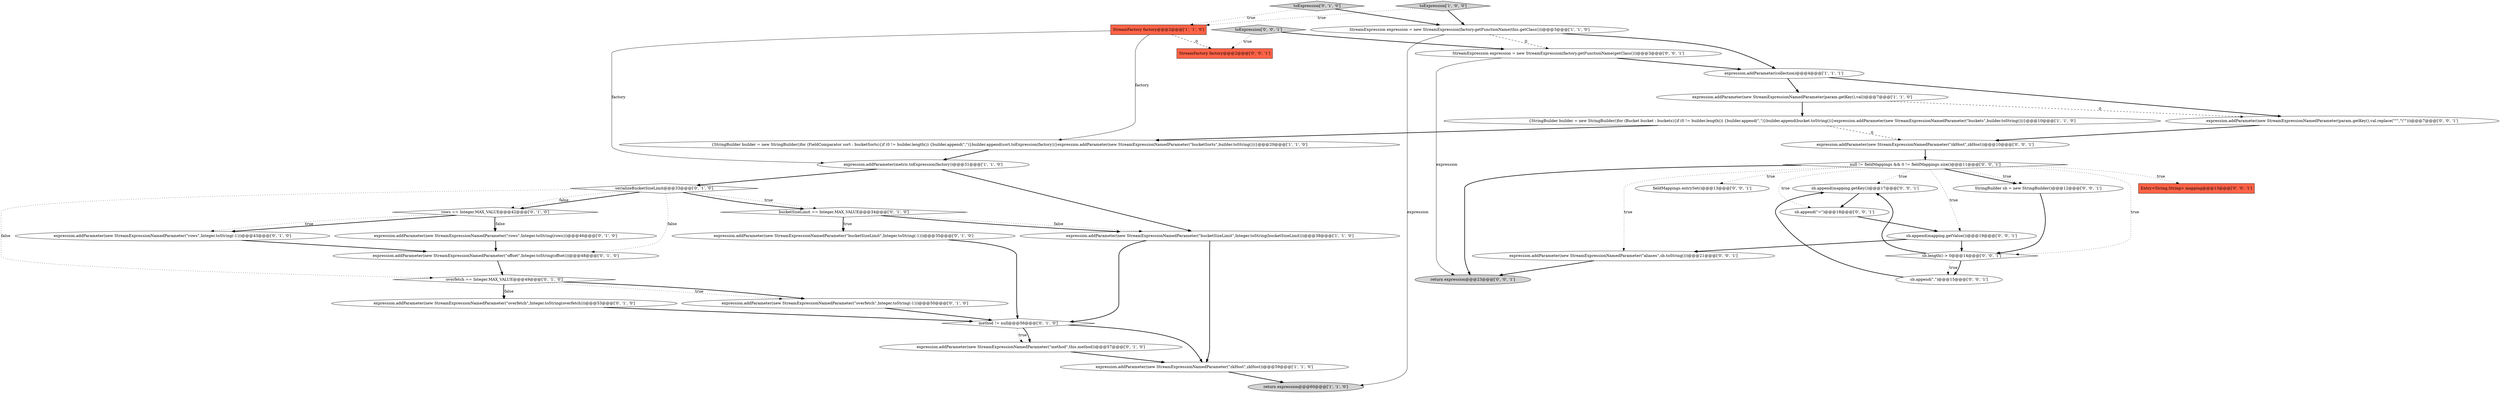 digraph {
12 [style = filled, label = "expression.addParameter(new StreamExpressionNamedParameter(\"rows\",Integer.toString(-1)))@@@43@@@['0', '1', '0']", fillcolor = white, shape = ellipse image = "AAA1AAABBB2BBB"];
33 [style = filled, label = "sb.append(\",\")@@@15@@@['0', '0', '1']", fillcolor = white, shape = ellipse image = "AAA0AAABBB3BBB"];
31 [style = filled, label = "return expression@@@23@@@['0', '0', '1']", fillcolor = lightgray, shape = ellipse image = "AAA0AAABBB3BBB"];
4 [style = filled, label = "expression.addParameter(new StreamExpressionNamedParameter(\"bucketSizeLimit\",Integer.toString(bucketSizeLimit)))@@@38@@@['1', '1', '0']", fillcolor = white, shape = ellipse image = "AAA0AAABBB1BBB"];
8 [style = filled, label = "{StringBuilder builder = new StringBuilder()for (Bucket bucket : buckets){if (0 != builder.length()) {builder.append(\",\")}builder.append(bucket.toString())}expression.addParameter(new StreamExpressionNamedParameter(\"buckets\",builder.toString()))}@@@10@@@['1', '1', '0']", fillcolor = white, shape = ellipse image = "AAA0AAABBB1BBB"];
22 [style = filled, label = "expression.addParameter(new StreamExpressionNamedParameter(\"offset\",Integer.toString(offset)))@@@48@@@['0', '1', '0']", fillcolor = white, shape = ellipse image = "AAA1AAABBB2BBB"];
3 [style = filled, label = "StreamFactory factory@@@2@@@['1', '1', '0']", fillcolor = tomato, shape = box image = "AAA0AAABBB1BBB"];
0 [style = filled, label = "{StringBuilder builder = new StringBuilder()for (FieldComparator sort : bucketSorts){if (0 != builder.length()) {builder.append(\",\")}builder.append(sort.toExpression(factory))}expression.addParameter(new StreamExpressionNamedParameter(\"bucketSorts\",builder.toString()))}@@@20@@@['1', '1', '0']", fillcolor = white, shape = ellipse image = "AAA0AAABBB1BBB"];
1 [style = filled, label = "return expression@@@60@@@['1', '1', '0']", fillcolor = lightgray, shape = ellipse image = "AAA0AAABBB1BBB"];
20 [style = filled, label = "bucketSizeLimit == Integer.MAX_VALUE@@@34@@@['0', '1', '0']", fillcolor = white, shape = diamond image = "AAA1AAABBB2BBB"];
19 [style = filled, label = "expression.addParameter(new StreamExpressionNamedParameter(\"rows\",Integer.toString(rows)))@@@46@@@['0', '1', '0']", fillcolor = white, shape = ellipse image = "AAA1AAABBB2BBB"];
36 [style = filled, label = "fieldMappings.entrySet()@@@13@@@['0', '0', '1']", fillcolor = white, shape = ellipse image = "AAA0AAABBB3BBB"];
14 [style = filled, label = "rows == Integer.MAX_VALUE@@@42@@@['0', '1', '0']", fillcolor = white, shape = diamond image = "AAA1AAABBB2BBB"];
39 [style = filled, label = "sb.append(mapping.getKey())@@@17@@@['0', '0', '1']", fillcolor = white, shape = ellipse image = "AAA0AAABBB3BBB"];
30 [style = filled, label = "sb.length() > 0@@@14@@@['0', '0', '1']", fillcolor = white, shape = diamond image = "AAA0AAABBB3BBB"];
17 [style = filled, label = "toExpression['0', '1', '0']", fillcolor = lightgray, shape = diamond image = "AAA0AAABBB2BBB"];
21 [style = filled, label = "expression.addParameter(new StreamExpressionNamedParameter(\"bucketSizeLimit\",Integer.toString(-1)))@@@35@@@['0', '1', '0']", fillcolor = white, shape = ellipse image = "AAA1AAABBB2BBB"];
35 [style = filled, label = "StreamExpression expression = new StreamExpression(factory.getFunctionName(getClass()))@@@3@@@['0', '0', '1']", fillcolor = white, shape = ellipse image = "AAA0AAABBB3BBB"];
13 [style = filled, label = "serializeBucketSizeLimit@@@33@@@['0', '1', '0']", fillcolor = white, shape = diamond image = "AAA1AAABBB2BBB"];
38 [style = filled, label = "sb.append(mapping.getValue())@@@19@@@['0', '0', '1']", fillcolor = white, shape = ellipse image = "AAA0AAABBB3BBB"];
6 [style = filled, label = "expression.addParameter(new StreamExpressionNamedParameter(param.getKey(),val))@@@7@@@['1', '1', '0']", fillcolor = white, shape = ellipse image = "AAA0AAABBB1BBB"];
5 [style = filled, label = "expression.addParameter(collection)@@@4@@@['1', '1', '1']", fillcolor = white, shape = ellipse image = "AAA0AAABBB1BBB"];
37 [style = filled, label = "expression.addParameter(new StreamExpressionNamedParameter(\"zkHost\",zkHost))@@@10@@@['0', '0', '1']", fillcolor = white, shape = ellipse image = "AAA0AAABBB3BBB"];
11 [style = filled, label = "expression.addParameter(new StreamExpressionNamedParameter(\"overfetch\",Integer.toString(-1)))@@@50@@@['0', '1', '0']", fillcolor = white, shape = ellipse image = "AAA1AAABBB2BBB"];
10 [style = filled, label = "StreamExpression expression = new StreamExpression(factory.getFunctionName(this.getClass()))@@@3@@@['1', '1', '0']", fillcolor = white, shape = ellipse image = "AAA0AAABBB1BBB"];
25 [style = filled, label = "expression.addParameter(new StreamExpressionNamedParameter(\"aliases\",sb.toString()))@@@21@@@['0', '0', '1']", fillcolor = white, shape = ellipse image = "AAA0AAABBB3BBB"];
28 [style = filled, label = "null != fieldMappings && 0 != fieldMappings.size()@@@11@@@['0', '0', '1']", fillcolor = white, shape = diamond image = "AAA0AAABBB3BBB"];
9 [style = filled, label = "expression.addParameter(new StreamExpressionNamedParameter(\"zkHost\",zkHost))@@@59@@@['1', '1', '0']", fillcolor = white, shape = ellipse image = "AAA0AAABBB1BBB"];
32 [style = filled, label = "StringBuilder sb = new StringBuilder()@@@12@@@['0', '0', '1']", fillcolor = white, shape = ellipse image = "AAA0AAABBB3BBB"];
34 [style = filled, label = "Entry<String,String> mapping@@@13@@@['0', '0', '1']", fillcolor = tomato, shape = box image = "AAA0AAABBB3BBB"];
23 [style = filled, label = "expression.addParameter(new StreamExpressionNamedParameter(\"overfetch\",Integer.toString(overfetch)))@@@53@@@['0', '1', '0']", fillcolor = white, shape = ellipse image = "AAA1AAABBB2BBB"];
15 [style = filled, label = "overfetch == Integer.MAX_VALUE@@@49@@@['0', '1', '0']", fillcolor = white, shape = diamond image = "AAA1AAABBB2BBB"];
16 [style = filled, label = "expression.addParameter(new StreamExpressionNamedParameter(\"method\",this.method))@@@57@@@['0', '1', '0']", fillcolor = white, shape = ellipse image = "AAA1AAABBB2BBB"];
2 [style = filled, label = "toExpression['1', '0', '0']", fillcolor = lightgray, shape = diamond image = "AAA0AAABBB1BBB"];
29 [style = filled, label = "toExpression['0', '0', '1']", fillcolor = lightgray, shape = diamond image = "AAA0AAABBB3BBB"];
18 [style = filled, label = "method != null@@@56@@@['0', '1', '0']", fillcolor = white, shape = diamond image = "AAA1AAABBB2BBB"];
27 [style = filled, label = "StreamFactory factory@@@2@@@['0', '0', '1']", fillcolor = tomato, shape = box image = "AAA0AAABBB3BBB"];
26 [style = filled, label = "expression.addParameter(new StreamExpressionNamedParameter(param.getKey(),val.replace(\"\"\",\"\\\"\")))@@@7@@@['0', '0', '1']", fillcolor = white, shape = ellipse image = "AAA0AAABBB3BBB"];
7 [style = filled, label = "expression.addParameter(metric.toExpression(factory))@@@31@@@['1', '1', '0']", fillcolor = white, shape = ellipse image = "AAA0AAABBB1BBB"];
24 [style = filled, label = "sb.append(\"=\")@@@18@@@['0', '0', '1']", fillcolor = white, shape = ellipse image = "AAA0AAABBB3BBB"];
28->31 [style = bold, label=""];
38->25 [style = bold, label=""];
2->3 [style = dotted, label="true"];
10->35 [style = dashed, label="0"];
8->0 [style = bold, label=""];
20->21 [style = dotted, label="true"];
28->39 [style = dotted, label="true"];
6->26 [style = dashed, label="0"];
0->7 [style = bold, label=""];
30->33 [style = dotted, label="true"];
8->37 [style = dashed, label="0"];
29->35 [style = bold, label=""];
15->23 [style = dotted, label="false"];
20->4 [style = bold, label=""];
15->23 [style = bold, label=""];
28->32 [style = bold, label=""];
3->27 [style = dashed, label="0"];
19->22 [style = bold, label=""];
14->12 [style = bold, label=""];
11->18 [style = bold, label=""];
2->10 [style = bold, label=""];
15->11 [style = dotted, label="true"];
14->19 [style = bold, label=""];
22->15 [style = bold, label=""];
6->8 [style = bold, label=""];
5->26 [style = bold, label=""];
13->22 [style = dotted, label="false"];
14->12 [style = dotted, label="true"];
28->34 [style = dotted, label="true"];
28->30 [style = dotted, label="true"];
12->22 [style = bold, label=""];
38->30 [style = bold, label=""];
28->38 [style = dotted, label="true"];
7->13 [style = bold, label=""];
24->38 [style = bold, label=""];
3->7 [style = solid, label="factory"];
20->21 [style = bold, label=""];
35->5 [style = bold, label=""];
18->16 [style = dotted, label="true"];
30->33 [style = bold, label=""];
18->9 [style = bold, label=""];
39->24 [style = bold, label=""];
13->15 [style = dotted, label="false"];
14->19 [style = dotted, label="false"];
33->39 [style = bold, label=""];
15->11 [style = bold, label=""];
28->25 [style = dotted, label="true"];
7->4 [style = bold, label=""];
21->18 [style = bold, label=""];
29->27 [style = dotted, label="true"];
4->9 [style = bold, label=""];
37->28 [style = bold, label=""];
13->20 [style = dotted, label="true"];
18->16 [style = bold, label=""];
28->24 [style = dotted, label="true"];
23->18 [style = bold, label=""];
25->31 [style = bold, label=""];
32->30 [style = bold, label=""];
10->1 [style = solid, label="expression"];
3->0 [style = solid, label="factory"];
13->20 [style = bold, label=""];
35->31 [style = solid, label="expression"];
28->32 [style = dotted, label="true"];
13->14 [style = bold, label=""];
26->37 [style = bold, label=""];
17->3 [style = dotted, label="true"];
28->36 [style = dotted, label="true"];
9->1 [style = bold, label=""];
20->4 [style = dotted, label="false"];
10->5 [style = bold, label=""];
17->10 [style = bold, label=""];
13->14 [style = dotted, label="false"];
5->6 [style = bold, label=""];
4->18 [style = bold, label=""];
16->9 [style = bold, label=""];
30->39 [style = bold, label=""];
}
